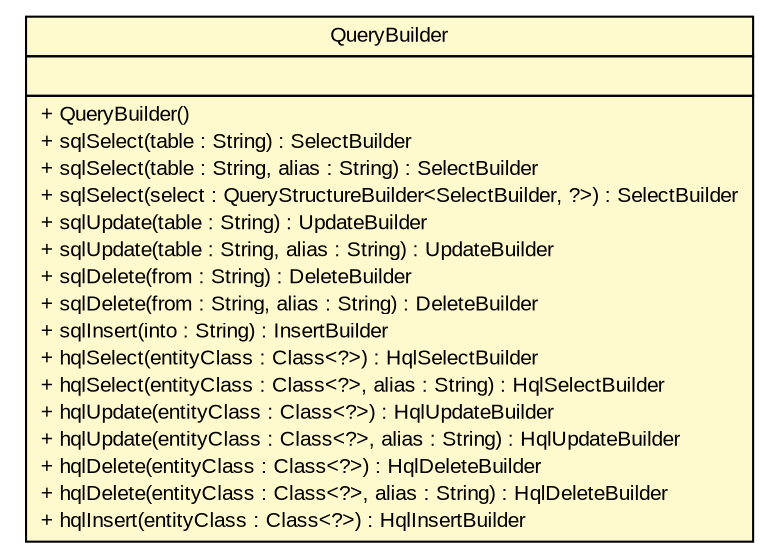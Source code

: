 #!/usr/local/bin/dot
#
# Class diagram 
# Generated by UMLGraph version R5_6 (http://www.umlgraph.org/)
#

digraph G {
	edge [fontname="arial",fontsize=10,labelfontname="arial",labelfontsize=10];
	node [fontname="arial",fontsize=10,shape=plaintext];
	nodesep=0.25;
	ranksep=0.5;
	// br.gov.to.sefaz.persistence.query.builder.QueryBuilder
	c670120 [label=<<table title="br.gov.to.sefaz.persistence.query.builder.QueryBuilder" border="0" cellborder="1" cellspacing="0" cellpadding="2" port="p" bgcolor="lemonChiffon" href="./QueryBuilder.html">
		<tr><td><table border="0" cellspacing="0" cellpadding="1">
<tr><td align="center" balign="center"> QueryBuilder </td></tr>
		</table></td></tr>
		<tr><td><table border="0" cellspacing="0" cellpadding="1">
<tr><td align="left" balign="left">  </td></tr>
		</table></td></tr>
		<tr><td><table border="0" cellspacing="0" cellpadding="1">
<tr><td align="left" balign="left"> + QueryBuilder() </td></tr>
<tr><td align="left" balign="left"> + sqlSelect(table : String) : SelectBuilder </td></tr>
<tr><td align="left" balign="left"> + sqlSelect(table : String, alias : String) : SelectBuilder </td></tr>
<tr><td align="left" balign="left"> + sqlSelect(select : QueryStructureBuilder&lt;SelectBuilder, ?&gt;) : SelectBuilder </td></tr>
<tr><td align="left" balign="left"> + sqlUpdate(table : String) : UpdateBuilder </td></tr>
<tr><td align="left" balign="left"> + sqlUpdate(table : String, alias : String) : UpdateBuilder </td></tr>
<tr><td align="left" balign="left"> + sqlDelete(from : String) : DeleteBuilder </td></tr>
<tr><td align="left" balign="left"> + sqlDelete(from : String, alias : String) : DeleteBuilder </td></tr>
<tr><td align="left" balign="left"> + sqlInsert(into : String) : InsertBuilder </td></tr>
<tr><td align="left" balign="left"> + hqlSelect(entityClass : Class&lt;?&gt;) : HqlSelectBuilder </td></tr>
<tr><td align="left" balign="left"> + hqlSelect(entityClass : Class&lt;?&gt;, alias : String) : HqlSelectBuilder </td></tr>
<tr><td align="left" balign="left"> + hqlUpdate(entityClass : Class&lt;?&gt;) : HqlUpdateBuilder </td></tr>
<tr><td align="left" balign="left"> + hqlUpdate(entityClass : Class&lt;?&gt;, alias : String) : HqlUpdateBuilder </td></tr>
<tr><td align="left" balign="left"> + hqlDelete(entityClass : Class&lt;?&gt;) : HqlDeleteBuilder </td></tr>
<tr><td align="left" balign="left"> + hqlDelete(entityClass : Class&lt;?&gt;, alias : String) : HqlDeleteBuilder </td></tr>
<tr><td align="left" balign="left"> + hqlInsert(entityClass : Class&lt;?&gt;) : HqlInsertBuilder </td></tr>
		</table></td></tr>
		</table>>, URL="./QueryBuilder.html", fontname="arial", fontcolor="black", fontsize=10.0];
}

